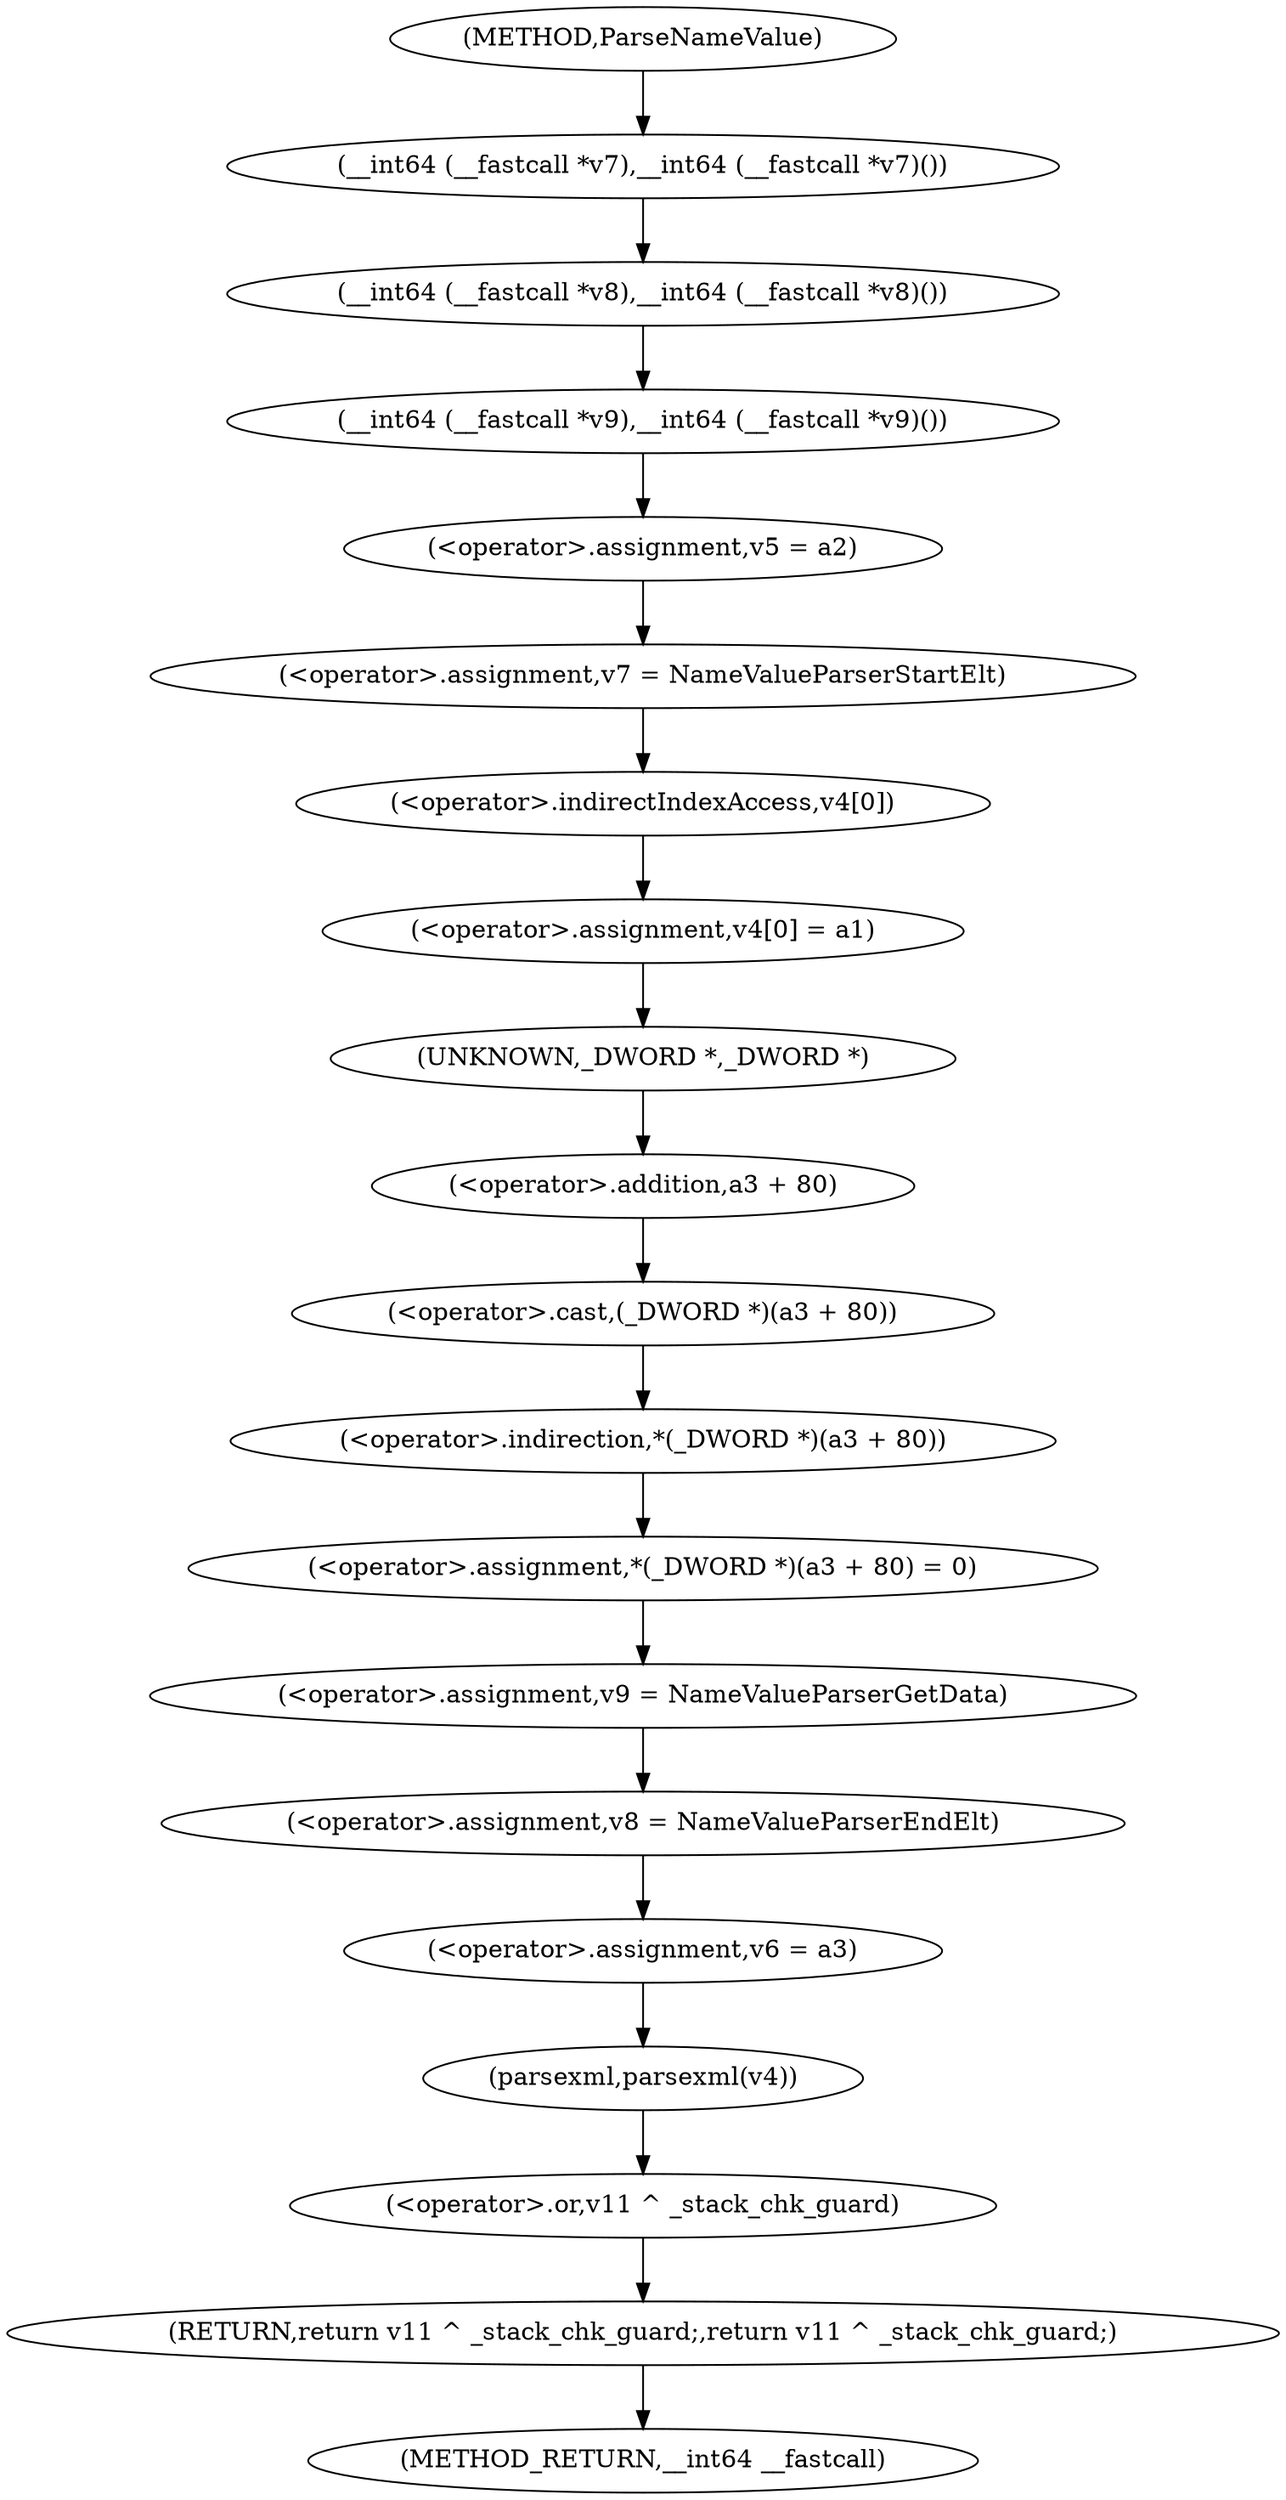 digraph ParseNameValue {  
"1000117" [label = "(__int64 (__fastcall *v7),__int64 (__fastcall *v7)())" ]
"1000118" [label = "(__int64 (__fastcall *v8),__int64 (__fastcall *v8)())" ]
"1000119" [label = "(__int64 (__fastcall *v9),__int64 (__fastcall *v9)())" ]
"1000123" [label = "(<operator>.assignment,v5 = a2)" ]
"1000126" [label = "(<operator>.assignment,v7 = NameValueParserStartElt)" ]
"1000129" [label = "(<operator>.assignment,v4[0] = a1)" ]
"1000130" [label = "(<operator>.indirectIndexAccess,v4[0])" ]
"1000134" [label = "(<operator>.assignment,*(_DWORD *)(a3 + 80) = 0)" ]
"1000135" [label = "(<operator>.indirection,*(_DWORD *)(a3 + 80))" ]
"1000136" [label = "(<operator>.cast,(_DWORD *)(a3 + 80))" ]
"1000137" [label = "(UNKNOWN,_DWORD *,_DWORD *)" ]
"1000138" [label = "(<operator>.addition,a3 + 80)" ]
"1000143" [label = "(<operator>.assignment,v9 = NameValueParserGetData)" ]
"1000146" [label = "(<operator>.assignment,v8 = NameValueParserEndElt)" ]
"1000149" [label = "(<operator>.assignment,v6 = a3)" ]
"1000153" [label = "(parsexml,parsexml(v4))" ]
"1000155" [label = "(RETURN,return v11 ^ _stack_chk_guard;,return v11 ^ _stack_chk_guard;)" ]
"1000156" [label = "(<operator>.or,v11 ^ _stack_chk_guard)" ]
"1000109" [label = "(METHOD,ParseNameValue)" ]
"1000159" [label = "(METHOD_RETURN,__int64 __fastcall)" ]
  "1000117" -> "1000118" 
  "1000118" -> "1000119" 
  "1000119" -> "1000123" 
  "1000123" -> "1000126" 
  "1000126" -> "1000130" 
  "1000129" -> "1000137" 
  "1000130" -> "1000129" 
  "1000134" -> "1000143" 
  "1000135" -> "1000134" 
  "1000136" -> "1000135" 
  "1000137" -> "1000138" 
  "1000138" -> "1000136" 
  "1000143" -> "1000146" 
  "1000146" -> "1000149" 
  "1000149" -> "1000153" 
  "1000153" -> "1000156" 
  "1000155" -> "1000159" 
  "1000156" -> "1000155" 
  "1000109" -> "1000117" 
}
